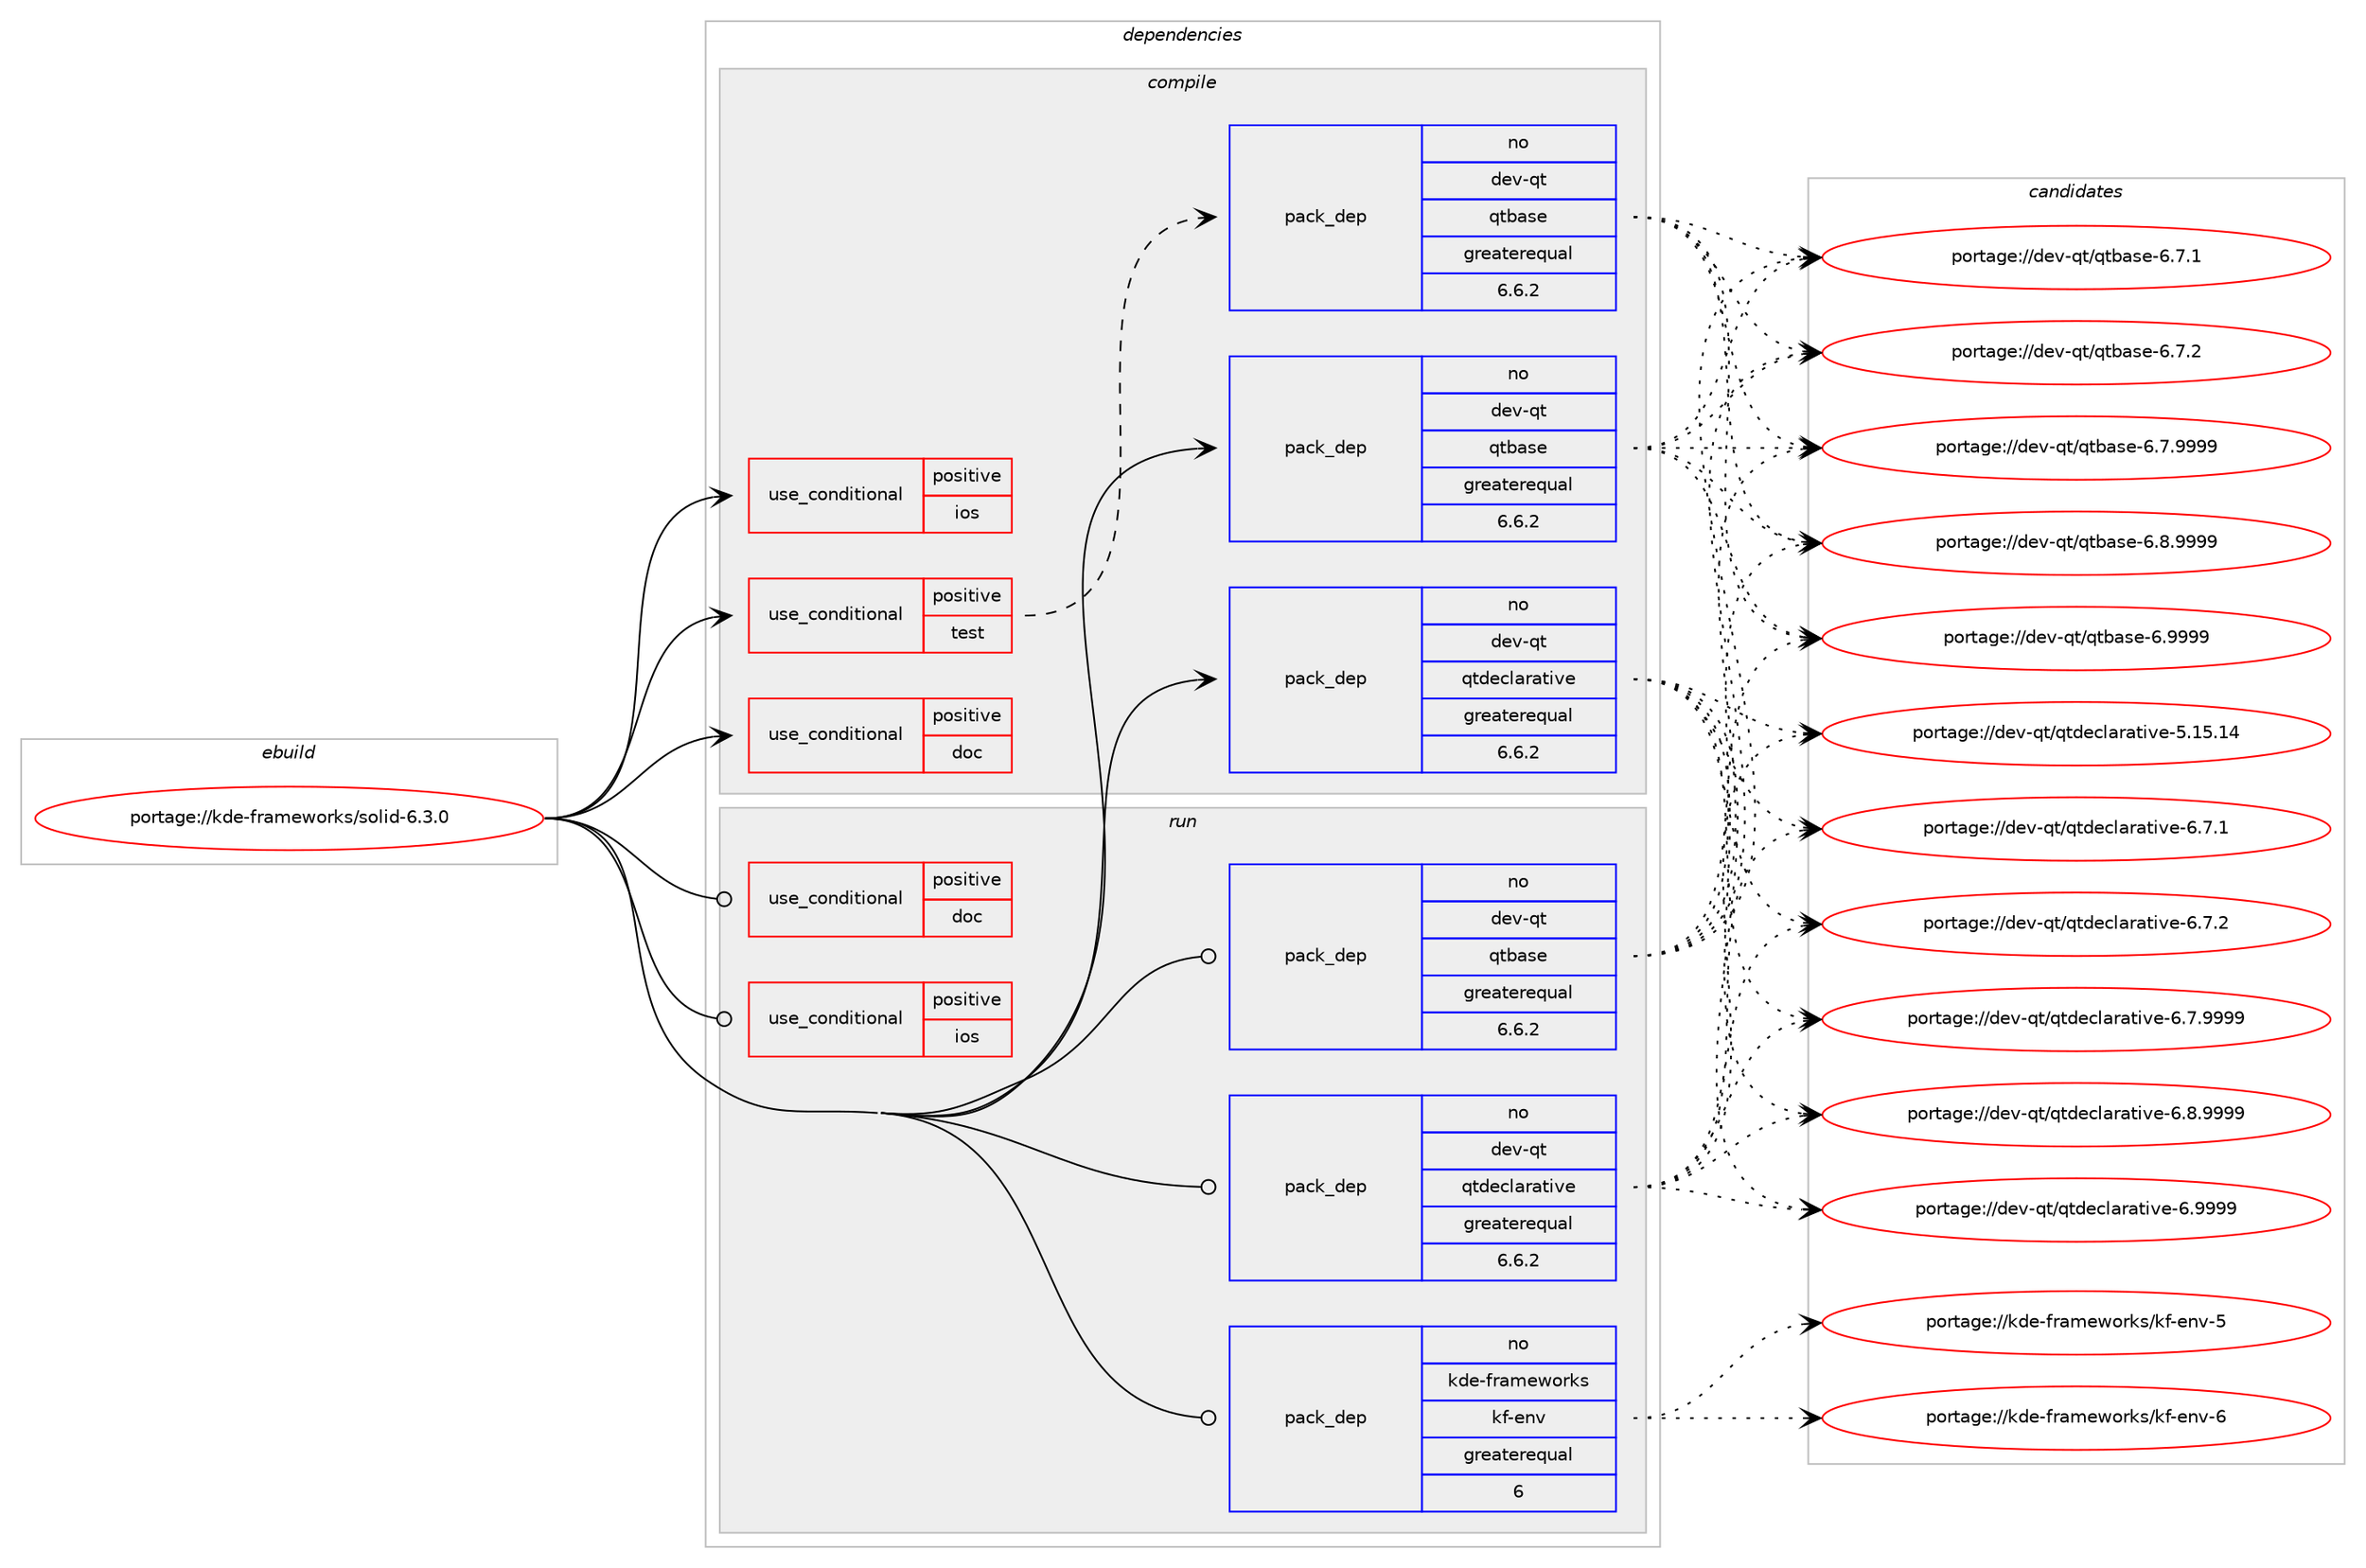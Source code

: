 digraph prolog {

# *************
# Graph options
# *************

newrank=true;
concentrate=true;
compound=true;
graph [rankdir=LR,fontname=Helvetica,fontsize=10,ranksep=1.5];#, ranksep=2.5, nodesep=0.2];
edge  [arrowhead=vee];
node  [fontname=Helvetica,fontsize=10];

# **********
# The ebuild
# **********

subgraph cluster_leftcol {
color=gray;
rank=same;
label=<<i>ebuild</i>>;
id [label="portage://kde-frameworks/solid-6.3.0", color=red, width=4, href="../kde-frameworks/solid-6.3.0.svg"];
}

# ****************
# The dependencies
# ****************

subgraph cluster_midcol {
color=gray;
label=<<i>dependencies</i>>;
subgraph cluster_compile {
fillcolor="#eeeeee";
style=filled;
label=<<i>compile</i>>;
subgraph cond66722 {
dependency138188 [label=<<TABLE BORDER="0" CELLBORDER="1" CELLSPACING="0" CELLPADDING="4"><TR><TD ROWSPAN="3" CELLPADDING="10">use_conditional</TD></TR><TR><TD>positive</TD></TR><TR><TD>doc</TD></TR></TABLE>>, shape=none, color=red];
# *** BEGIN UNKNOWN DEPENDENCY TYPE (TODO) ***
# dependency138188 -> package_dependency(portage://kde-frameworks/solid-6.3.0,install,no,dev-qt,qt-docs,none,[,,],[slot(6)],[])
# *** END UNKNOWN DEPENDENCY TYPE (TODO) ***

}
id:e -> dependency138188:w [weight=20,style="solid",arrowhead="vee"];
subgraph cond66723 {
dependency138189 [label=<<TABLE BORDER="0" CELLBORDER="1" CELLSPACING="0" CELLPADDING="4"><TR><TD ROWSPAN="3" CELLPADDING="10">use_conditional</TD></TR><TR><TD>positive</TD></TR><TR><TD>ios</TD></TR></TABLE>>, shape=none, color=red];
# *** BEGIN UNKNOWN DEPENDENCY TYPE (TODO) ***
# dependency138189 -> package_dependency(portage://kde-frameworks/solid-6.3.0,install,no,app-pda,libimobiledevice,none,[,,],any_same_slot,[])
# *** END UNKNOWN DEPENDENCY TYPE (TODO) ***

# *** BEGIN UNKNOWN DEPENDENCY TYPE (TODO) ***
# dependency138189 -> package_dependency(portage://kde-frameworks/solid-6.3.0,install,no,app-pda,libplist,none,[,,],any_same_slot,[])
# *** END UNKNOWN DEPENDENCY TYPE (TODO) ***

}
id:e -> dependency138189:w [weight=20,style="solid",arrowhead="vee"];
subgraph cond66724 {
dependency138190 [label=<<TABLE BORDER="0" CELLBORDER="1" CELLSPACING="0" CELLPADDING="4"><TR><TD ROWSPAN="3" CELLPADDING="10">use_conditional</TD></TR><TR><TD>positive</TD></TR><TR><TD>test</TD></TR></TABLE>>, shape=none, color=red];
subgraph pack69471 {
dependency138191 [label=<<TABLE BORDER="0" CELLBORDER="1" CELLSPACING="0" CELLPADDING="4" WIDTH="220"><TR><TD ROWSPAN="6" CELLPADDING="30">pack_dep</TD></TR><TR><TD WIDTH="110">no</TD></TR><TR><TD>dev-qt</TD></TR><TR><TD>qtbase</TD></TR><TR><TD>greaterequal</TD></TR><TR><TD>6.6.2</TD></TR></TABLE>>, shape=none, color=blue];
}
dependency138190:e -> dependency138191:w [weight=20,style="dashed",arrowhead="vee"];
}
id:e -> dependency138190:w [weight=20,style="solid",arrowhead="vee"];
subgraph pack69472 {
dependency138192 [label=<<TABLE BORDER="0" CELLBORDER="1" CELLSPACING="0" CELLPADDING="4" WIDTH="220"><TR><TD ROWSPAN="6" CELLPADDING="30">pack_dep</TD></TR><TR><TD WIDTH="110">no</TD></TR><TR><TD>dev-qt</TD></TR><TR><TD>qtbase</TD></TR><TR><TD>greaterequal</TD></TR><TR><TD>6.6.2</TD></TR></TABLE>>, shape=none, color=blue];
}
id:e -> dependency138192:w [weight=20,style="solid",arrowhead="vee"];
# *** BEGIN UNKNOWN DEPENDENCY TYPE (TODO) ***
# id -> package_dependency(portage://kde-frameworks/solid-6.3.0,install,no,dev-qt,qtbase,none,[,,],[slot(6)],[])
# *** END UNKNOWN DEPENDENCY TYPE (TODO) ***

subgraph pack69473 {
dependency138193 [label=<<TABLE BORDER="0" CELLBORDER="1" CELLSPACING="0" CELLPADDING="4" WIDTH="220"><TR><TD ROWSPAN="6" CELLPADDING="30">pack_dep</TD></TR><TR><TD WIDTH="110">no</TD></TR><TR><TD>dev-qt</TD></TR><TR><TD>qtdeclarative</TD></TR><TR><TD>greaterequal</TD></TR><TR><TD>6.6.2</TD></TR></TABLE>>, shape=none, color=blue];
}
id:e -> dependency138193:w [weight=20,style="solid",arrowhead="vee"];
# *** BEGIN UNKNOWN DEPENDENCY TYPE (TODO) ***
# id -> package_dependency(portage://kde-frameworks/solid-6.3.0,install,no,sys-apps,util-linux,none,[,,],[],[])
# *** END UNKNOWN DEPENDENCY TYPE (TODO) ***

# *** BEGIN UNKNOWN DEPENDENCY TYPE (TODO) ***
# id -> package_dependency(portage://kde-frameworks/solid-6.3.0,install,no,sys-fs,udisks,none,[,,],[slot(2)],[])
# *** END UNKNOWN DEPENDENCY TYPE (TODO) ***

# *** BEGIN UNKNOWN DEPENDENCY TYPE (TODO) ***
# id -> package_dependency(portage://kde-frameworks/solid-6.3.0,install,no,virtual,libudev,none,[,,],any_same_slot,[])
# *** END UNKNOWN DEPENDENCY TYPE (TODO) ***

}
subgraph cluster_compileandrun {
fillcolor="#eeeeee";
style=filled;
label=<<i>compile and run</i>>;
}
subgraph cluster_run {
fillcolor="#eeeeee";
style=filled;
label=<<i>run</i>>;
subgraph cond66725 {
dependency138194 [label=<<TABLE BORDER="0" CELLBORDER="1" CELLSPACING="0" CELLPADDING="4"><TR><TD ROWSPAN="3" CELLPADDING="10">use_conditional</TD></TR><TR><TD>positive</TD></TR><TR><TD>doc</TD></TR></TABLE>>, shape=none, color=red];
# *** BEGIN UNKNOWN DEPENDENCY TYPE (TODO) ***
# dependency138194 -> package_dependency(portage://kde-frameworks/solid-6.3.0,run,no,dev-qt,qt-docs,none,[,,],[slot(6)],[])
# *** END UNKNOWN DEPENDENCY TYPE (TODO) ***

}
id:e -> dependency138194:w [weight=20,style="solid",arrowhead="odot"];
subgraph cond66726 {
dependency138195 [label=<<TABLE BORDER="0" CELLBORDER="1" CELLSPACING="0" CELLPADDING="4"><TR><TD ROWSPAN="3" CELLPADDING="10">use_conditional</TD></TR><TR><TD>positive</TD></TR><TR><TD>ios</TD></TR></TABLE>>, shape=none, color=red];
# *** BEGIN UNKNOWN DEPENDENCY TYPE (TODO) ***
# dependency138195 -> package_dependency(portage://kde-frameworks/solid-6.3.0,run,no,app-pda,libimobiledevice,none,[,,],any_same_slot,[])
# *** END UNKNOWN DEPENDENCY TYPE (TODO) ***

# *** BEGIN UNKNOWN DEPENDENCY TYPE (TODO) ***
# dependency138195 -> package_dependency(portage://kde-frameworks/solid-6.3.0,run,no,app-pda,libplist,none,[,,],any_same_slot,[])
# *** END UNKNOWN DEPENDENCY TYPE (TODO) ***

}
id:e -> dependency138195:w [weight=20,style="solid",arrowhead="odot"];
subgraph pack69474 {
dependency138196 [label=<<TABLE BORDER="0" CELLBORDER="1" CELLSPACING="0" CELLPADDING="4" WIDTH="220"><TR><TD ROWSPAN="6" CELLPADDING="30">pack_dep</TD></TR><TR><TD WIDTH="110">no</TD></TR><TR><TD>dev-qt</TD></TR><TR><TD>qtbase</TD></TR><TR><TD>greaterequal</TD></TR><TR><TD>6.6.2</TD></TR></TABLE>>, shape=none, color=blue];
}
id:e -> dependency138196:w [weight=20,style="solid",arrowhead="odot"];
# *** BEGIN UNKNOWN DEPENDENCY TYPE (TODO) ***
# id -> package_dependency(portage://kde-frameworks/solid-6.3.0,run,no,dev-qt,qtbase,none,[,,],[slot(6)],[])
# *** END UNKNOWN DEPENDENCY TYPE (TODO) ***

subgraph pack69475 {
dependency138197 [label=<<TABLE BORDER="0" CELLBORDER="1" CELLSPACING="0" CELLPADDING="4" WIDTH="220"><TR><TD ROWSPAN="6" CELLPADDING="30">pack_dep</TD></TR><TR><TD WIDTH="110">no</TD></TR><TR><TD>dev-qt</TD></TR><TR><TD>qtdeclarative</TD></TR><TR><TD>greaterequal</TD></TR><TR><TD>6.6.2</TD></TR></TABLE>>, shape=none, color=blue];
}
id:e -> dependency138197:w [weight=20,style="solid",arrowhead="odot"];
subgraph pack69476 {
dependency138198 [label=<<TABLE BORDER="0" CELLBORDER="1" CELLSPACING="0" CELLPADDING="4" WIDTH="220"><TR><TD ROWSPAN="6" CELLPADDING="30">pack_dep</TD></TR><TR><TD WIDTH="110">no</TD></TR><TR><TD>kde-frameworks</TD></TR><TR><TD>kf-env</TD></TR><TR><TD>greaterequal</TD></TR><TR><TD>6</TD></TR></TABLE>>, shape=none, color=blue];
}
id:e -> dependency138198:w [weight=20,style="solid",arrowhead="odot"];
# *** BEGIN UNKNOWN DEPENDENCY TYPE (TODO) ***
# id -> package_dependency(portage://kde-frameworks/solid-6.3.0,run,no,sys-apps,util-linux,none,[,,],[],[])
# *** END UNKNOWN DEPENDENCY TYPE (TODO) ***

# *** BEGIN UNKNOWN DEPENDENCY TYPE (TODO) ***
# id -> package_dependency(portage://kde-frameworks/solid-6.3.0,run,no,sys-fs,udisks,none,[,,],[slot(2)],[])
# *** END UNKNOWN DEPENDENCY TYPE (TODO) ***

# *** BEGIN UNKNOWN DEPENDENCY TYPE (TODO) ***
# id -> package_dependency(portage://kde-frameworks/solid-6.3.0,run,no,virtual,libudev,none,[,,],any_same_slot,[])
# *** END UNKNOWN DEPENDENCY TYPE (TODO) ***

}
}

# **************
# The candidates
# **************

subgraph cluster_choices {
rank=same;
color=gray;
label=<<i>candidates</i>>;

subgraph choice69471 {
color=black;
nodesep=1;
choice10010111845113116471131169897115101455446554649 [label="portage://dev-qt/qtbase-6.7.1", color=red, width=4,href="../dev-qt/qtbase-6.7.1.svg"];
choice10010111845113116471131169897115101455446554650 [label="portage://dev-qt/qtbase-6.7.2", color=red, width=4,href="../dev-qt/qtbase-6.7.2.svg"];
choice10010111845113116471131169897115101455446554657575757 [label="portage://dev-qt/qtbase-6.7.9999", color=red, width=4,href="../dev-qt/qtbase-6.7.9999.svg"];
choice10010111845113116471131169897115101455446564657575757 [label="portage://dev-qt/qtbase-6.8.9999", color=red, width=4,href="../dev-qt/qtbase-6.8.9999.svg"];
choice1001011184511311647113116989711510145544657575757 [label="portage://dev-qt/qtbase-6.9999", color=red, width=4,href="../dev-qt/qtbase-6.9999.svg"];
dependency138191:e -> choice10010111845113116471131169897115101455446554649:w [style=dotted,weight="100"];
dependency138191:e -> choice10010111845113116471131169897115101455446554650:w [style=dotted,weight="100"];
dependency138191:e -> choice10010111845113116471131169897115101455446554657575757:w [style=dotted,weight="100"];
dependency138191:e -> choice10010111845113116471131169897115101455446564657575757:w [style=dotted,weight="100"];
dependency138191:e -> choice1001011184511311647113116989711510145544657575757:w [style=dotted,weight="100"];
}
subgraph choice69472 {
color=black;
nodesep=1;
choice10010111845113116471131169897115101455446554649 [label="portage://dev-qt/qtbase-6.7.1", color=red, width=4,href="../dev-qt/qtbase-6.7.1.svg"];
choice10010111845113116471131169897115101455446554650 [label="portage://dev-qt/qtbase-6.7.2", color=red, width=4,href="../dev-qt/qtbase-6.7.2.svg"];
choice10010111845113116471131169897115101455446554657575757 [label="portage://dev-qt/qtbase-6.7.9999", color=red, width=4,href="../dev-qt/qtbase-6.7.9999.svg"];
choice10010111845113116471131169897115101455446564657575757 [label="portage://dev-qt/qtbase-6.8.9999", color=red, width=4,href="../dev-qt/qtbase-6.8.9999.svg"];
choice1001011184511311647113116989711510145544657575757 [label="portage://dev-qt/qtbase-6.9999", color=red, width=4,href="../dev-qt/qtbase-6.9999.svg"];
dependency138192:e -> choice10010111845113116471131169897115101455446554649:w [style=dotted,weight="100"];
dependency138192:e -> choice10010111845113116471131169897115101455446554650:w [style=dotted,weight="100"];
dependency138192:e -> choice10010111845113116471131169897115101455446554657575757:w [style=dotted,weight="100"];
dependency138192:e -> choice10010111845113116471131169897115101455446564657575757:w [style=dotted,weight="100"];
dependency138192:e -> choice1001011184511311647113116989711510145544657575757:w [style=dotted,weight="100"];
}
subgraph choice69473 {
color=black;
nodesep=1;
choice10010111845113116471131161001019910897114971161051181014553464953464952 [label="portage://dev-qt/qtdeclarative-5.15.14", color=red, width=4,href="../dev-qt/qtdeclarative-5.15.14.svg"];
choice1001011184511311647113116100101991089711497116105118101455446554649 [label="portage://dev-qt/qtdeclarative-6.7.1", color=red, width=4,href="../dev-qt/qtdeclarative-6.7.1.svg"];
choice1001011184511311647113116100101991089711497116105118101455446554650 [label="portage://dev-qt/qtdeclarative-6.7.2", color=red, width=4,href="../dev-qt/qtdeclarative-6.7.2.svg"];
choice1001011184511311647113116100101991089711497116105118101455446554657575757 [label="portage://dev-qt/qtdeclarative-6.7.9999", color=red, width=4,href="../dev-qt/qtdeclarative-6.7.9999.svg"];
choice1001011184511311647113116100101991089711497116105118101455446564657575757 [label="portage://dev-qt/qtdeclarative-6.8.9999", color=red, width=4,href="../dev-qt/qtdeclarative-6.8.9999.svg"];
choice100101118451131164711311610010199108971149711610511810145544657575757 [label="portage://dev-qt/qtdeclarative-6.9999", color=red, width=4,href="../dev-qt/qtdeclarative-6.9999.svg"];
dependency138193:e -> choice10010111845113116471131161001019910897114971161051181014553464953464952:w [style=dotted,weight="100"];
dependency138193:e -> choice1001011184511311647113116100101991089711497116105118101455446554649:w [style=dotted,weight="100"];
dependency138193:e -> choice1001011184511311647113116100101991089711497116105118101455446554650:w [style=dotted,weight="100"];
dependency138193:e -> choice1001011184511311647113116100101991089711497116105118101455446554657575757:w [style=dotted,weight="100"];
dependency138193:e -> choice1001011184511311647113116100101991089711497116105118101455446564657575757:w [style=dotted,weight="100"];
dependency138193:e -> choice100101118451131164711311610010199108971149711610511810145544657575757:w [style=dotted,weight="100"];
}
subgraph choice69474 {
color=black;
nodesep=1;
choice10010111845113116471131169897115101455446554649 [label="portage://dev-qt/qtbase-6.7.1", color=red, width=4,href="../dev-qt/qtbase-6.7.1.svg"];
choice10010111845113116471131169897115101455446554650 [label="portage://dev-qt/qtbase-6.7.2", color=red, width=4,href="../dev-qt/qtbase-6.7.2.svg"];
choice10010111845113116471131169897115101455446554657575757 [label="portage://dev-qt/qtbase-6.7.9999", color=red, width=4,href="../dev-qt/qtbase-6.7.9999.svg"];
choice10010111845113116471131169897115101455446564657575757 [label="portage://dev-qt/qtbase-6.8.9999", color=red, width=4,href="../dev-qt/qtbase-6.8.9999.svg"];
choice1001011184511311647113116989711510145544657575757 [label="portage://dev-qt/qtbase-6.9999", color=red, width=4,href="../dev-qt/qtbase-6.9999.svg"];
dependency138196:e -> choice10010111845113116471131169897115101455446554649:w [style=dotted,weight="100"];
dependency138196:e -> choice10010111845113116471131169897115101455446554650:w [style=dotted,weight="100"];
dependency138196:e -> choice10010111845113116471131169897115101455446554657575757:w [style=dotted,weight="100"];
dependency138196:e -> choice10010111845113116471131169897115101455446564657575757:w [style=dotted,weight="100"];
dependency138196:e -> choice1001011184511311647113116989711510145544657575757:w [style=dotted,weight="100"];
}
subgraph choice69475 {
color=black;
nodesep=1;
choice10010111845113116471131161001019910897114971161051181014553464953464952 [label="portage://dev-qt/qtdeclarative-5.15.14", color=red, width=4,href="../dev-qt/qtdeclarative-5.15.14.svg"];
choice1001011184511311647113116100101991089711497116105118101455446554649 [label="portage://dev-qt/qtdeclarative-6.7.1", color=red, width=4,href="../dev-qt/qtdeclarative-6.7.1.svg"];
choice1001011184511311647113116100101991089711497116105118101455446554650 [label="portage://dev-qt/qtdeclarative-6.7.2", color=red, width=4,href="../dev-qt/qtdeclarative-6.7.2.svg"];
choice1001011184511311647113116100101991089711497116105118101455446554657575757 [label="portage://dev-qt/qtdeclarative-6.7.9999", color=red, width=4,href="../dev-qt/qtdeclarative-6.7.9999.svg"];
choice1001011184511311647113116100101991089711497116105118101455446564657575757 [label="portage://dev-qt/qtdeclarative-6.8.9999", color=red, width=4,href="../dev-qt/qtdeclarative-6.8.9999.svg"];
choice100101118451131164711311610010199108971149711610511810145544657575757 [label="portage://dev-qt/qtdeclarative-6.9999", color=red, width=4,href="../dev-qt/qtdeclarative-6.9999.svg"];
dependency138197:e -> choice10010111845113116471131161001019910897114971161051181014553464953464952:w [style=dotted,weight="100"];
dependency138197:e -> choice1001011184511311647113116100101991089711497116105118101455446554649:w [style=dotted,weight="100"];
dependency138197:e -> choice1001011184511311647113116100101991089711497116105118101455446554650:w [style=dotted,weight="100"];
dependency138197:e -> choice1001011184511311647113116100101991089711497116105118101455446554657575757:w [style=dotted,weight="100"];
dependency138197:e -> choice1001011184511311647113116100101991089711497116105118101455446564657575757:w [style=dotted,weight="100"];
dependency138197:e -> choice100101118451131164711311610010199108971149711610511810145544657575757:w [style=dotted,weight="100"];
}
subgraph choice69476 {
color=black;
nodesep=1;
choice107100101451021149710910111911111410711547107102451011101184553 [label="portage://kde-frameworks/kf-env-5", color=red, width=4,href="../kde-frameworks/kf-env-5.svg"];
choice107100101451021149710910111911111410711547107102451011101184554 [label="portage://kde-frameworks/kf-env-6", color=red, width=4,href="../kde-frameworks/kf-env-6.svg"];
dependency138198:e -> choice107100101451021149710910111911111410711547107102451011101184553:w [style=dotted,weight="100"];
dependency138198:e -> choice107100101451021149710910111911111410711547107102451011101184554:w [style=dotted,weight="100"];
}
}

}

